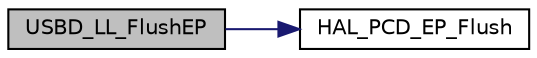 digraph "USBD_LL_FlushEP"
{
  edge [fontname="Helvetica",fontsize="10",labelfontname="Helvetica",labelfontsize="10"];
  node [fontname="Helvetica",fontsize="10",shape=record];
  rankdir="LR";
  Node59 [label="USBD_LL_FlushEP",height=0.2,width=0.4,color="black", fillcolor="grey75", style="filled", fontcolor="black"];
  Node59 -> Node60 [color="midnightblue",fontsize="10",style="solid",fontname="Helvetica"];
  Node60 [label="HAL_PCD_EP_Flush",height=0.2,width=0.4,color="black", fillcolor="white", style="filled",URL="$group___p_c_d___exported___functions___group3.html#gaf245d7a10c697f4591c144596cb2df0f"];
}
